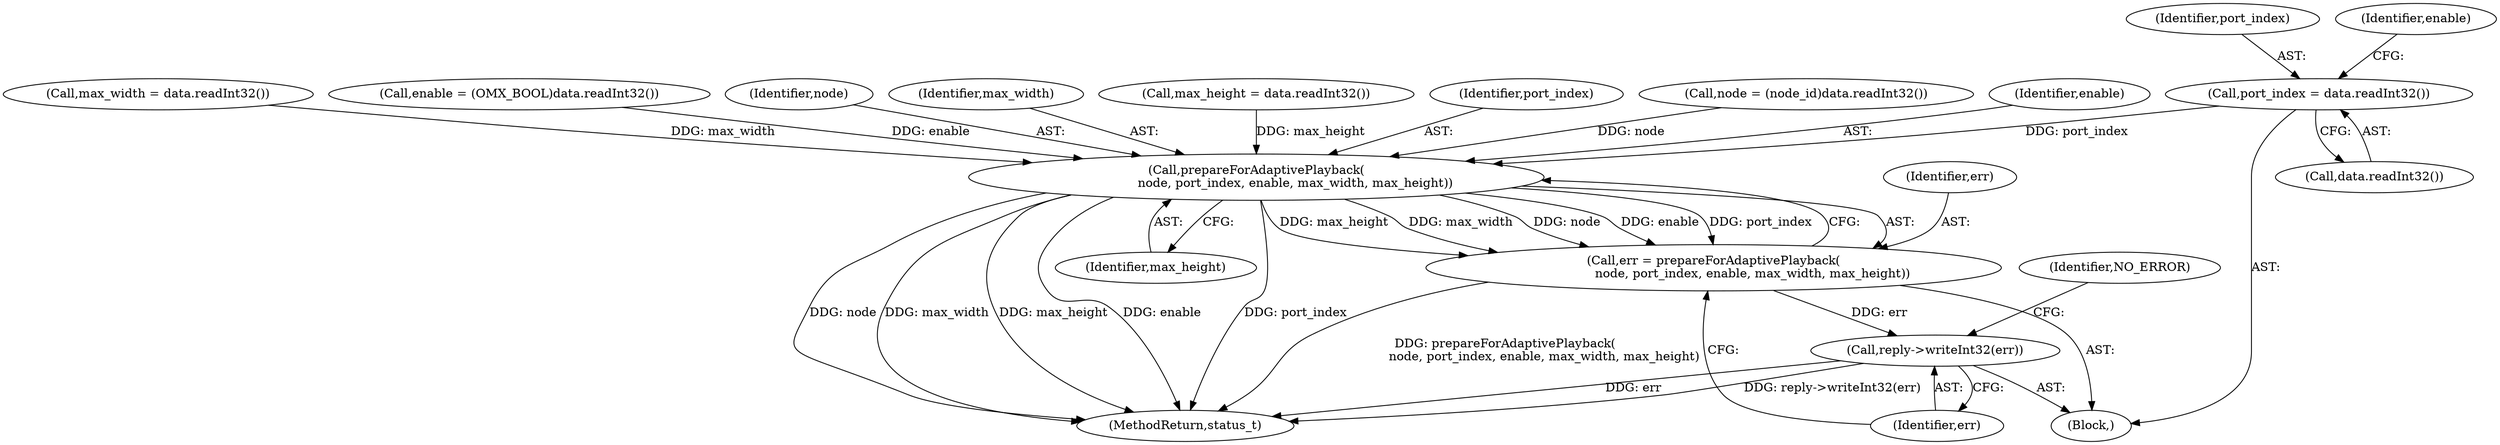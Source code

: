 digraph "0_Android_1171e7c047bf79e7c93342bb6a812c9edd86aa84@API" {
"1000742" [label="(Call,port_index = data.readInt32())"];
"1000762" [label="(Call,prepareForAdaptivePlayback(\n                    node, port_index, enable, max_width, max_height))"];
"1000760" [label="(Call,err = prepareForAdaptivePlayback(\n                    node, port_index, enable, max_width, max_height))"];
"1000768" [label="(Call,reply->writeInt32(err))"];
"1000742" [label="(Call,port_index = data.readInt32())"];
"1000762" [label="(Call,prepareForAdaptivePlayback(\n                    node, port_index, enable, max_width, max_height))"];
"1000763" [label="(Identifier,node)"];
"1000761" [label="(Identifier,err)"];
"1000768" [label="(Call,reply->writeInt32(err))"];
"1000766" [label="(Identifier,max_width)"];
"1000743" [label="(Identifier,port_index)"];
"1000760" [label="(Call,err = prepareForAdaptivePlayback(\n                    node, port_index, enable, max_width, max_height))"];
"1000771" [label="(Identifier,NO_ERROR)"];
"1000744" [label="(Call,data.readInt32())"];
"1000747" [label="(Identifier,enable)"];
"1001075" [label="(MethodReturn,status_t)"];
"1000767" [label="(Identifier,max_height)"];
"1000756" [label="(Call,max_height = data.readInt32())"];
"1000769" [label="(Identifier,err)"];
"1000764" [label="(Identifier,port_index)"];
"1000736" [label="(Call,node = (node_id)data.readInt32())"];
"1000765" [label="(Identifier,enable)"];
"1000730" [label="(Block,)"];
"1000752" [label="(Call,max_width = data.readInt32())"];
"1000746" [label="(Call,enable = (OMX_BOOL)data.readInt32())"];
"1000742" -> "1000730"  [label="AST: "];
"1000742" -> "1000744"  [label="CFG: "];
"1000743" -> "1000742"  [label="AST: "];
"1000744" -> "1000742"  [label="AST: "];
"1000747" -> "1000742"  [label="CFG: "];
"1000742" -> "1000762"  [label="DDG: port_index"];
"1000762" -> "1000760"  [label="AST: "];
"1000762" -> "1000767"  [label="CFG: "];
"1000763" -> "1000762"  [label="AST: "];
"1000764" -> "1000762"  [label="AST: "];
"1000765" -> "1000762"  [label="AST: "];
"1000766" -> "1000762"  [label="AST: "];
"1000767" -> "1000762"  [label="AST: "];
"1000760" -> "1000762"  [label="CFG: "];
"1000762" -> "1001075"  [label="DDG: max_height"];
"1000762" -> "1001075"  [label="DDG: max_width"];
"1000762" -> "1001075"  [label="DDG: node"];
"1000762" -> "1001075"  [label="DDG: port_index"];
"1000762" -> "1001075"  [label="DDG: enable"];
"1000762" -> "1000760"  [label="DDG: max_height"];
"1000762" -> "1000760"  [label="DDG: max_width"];
"1000762" -> "1000760"  [label="DDG: node"];
"1000762" -> "1000760"  [label="DDG: enable"];
"1000762" -> "1000760"  [label="DDG: port_index"];
"1000736" -> "1000762"  [label="DDG: node"];
"1000746" -> "1000762"  [label="DDG: enable"];
"1000752" -> "1000762"  [label="DDG: max_width"];
"1000756" -> "1000762"  [label="DDG: max_height"];
"1000760" -> "1000730"  [label="AST: "];
"1000761" -> "1000760"  [label="AST: "];
"1000769" -> "1000760"  [label="CFG: "];
"1000760" -> "1001075"  [label="DDG: prepareForAdaptivePlayback(\n                    node, port_index, enable, max_width, max_height)"];
"1000760" -> "1000768"  [label="DDG: err"];
"1000768" -> "1000730"  [label="AST: "];
"1000768" -> "1000769"  [label="CFG: "];
"1000769" -> "1000768"  [label="AST: "];
"1000771" -> "1000768"  [label="CFG: "];
"1000768" -> "1001075"  [label="DDG: err"];
"1000768" -> "1001075"  [label="DDG: reply->writeInt32(err)"];
}
